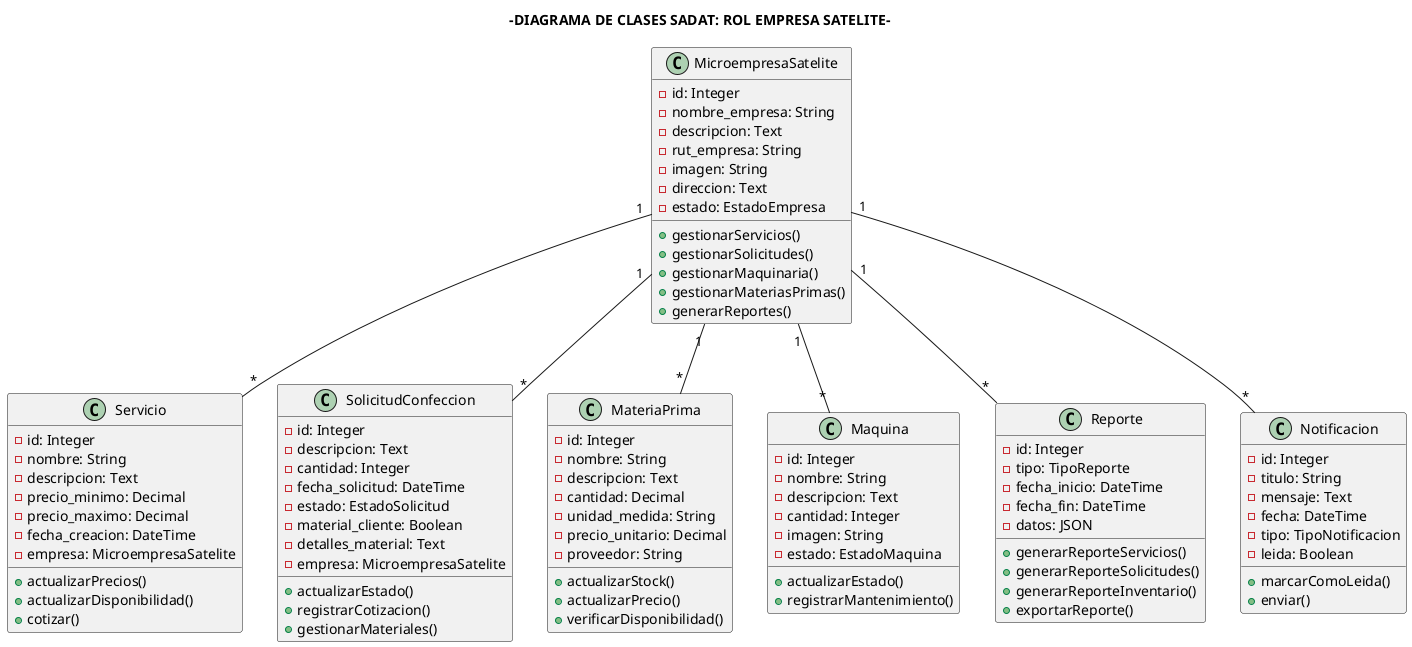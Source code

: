 @startuml
title -DIAGRAMA DE CLASES SADAT: ROL EMPRESA SATELITE-

class MicroempresaSatelite {
  -id: Integer
  -nombre_empresa: String
  -descripcion: Text
  -rut_empresa: String
  -imagen: String
  -direccion: Text
  -estado: EstadoEmpresa
  +gestionarServicios()
  +gestionarSolicitudes()
  +gestionarMaquinaria()
  +gestionarMateriasPrimas()
  +generarReportes()
}

class Servicio {
  -id: Integer
  -nombre: String
  -descripcion: Text
  -precio_minimo: Decimal
  -precio_maximo: Decimal
  -fecha_creacion: DateTime
  -empresa: MicroempresaSatelite
  +actualizarPrecios()
  +actualizarDisponibilidad()
  +cotizar()
}

class SolicitudConfeccion {
  -id: Integer
  -descripcion: Text
  -cantidad: Integer
  -fecha_solicitud: DateTime
  -estado: EstadoSolicitud
  -material_cliente: Boolean
  -detalles_material: Text
  -empresa: MicroempresaSatelite
  +actualizarEstado()
  +registrarCotizacion()
  +gestionarMateriales()
}

class MateriaPrima {
  -id: Integer
  -nombre: String
  -descripcion: Text
  -cantidad: Decimal
  -unidad_medida: String
  -precio_unitario: Decimal
  -proveedor: String
  +actualizarStock()
  +actualizarPrecio()
  +verificarDisponibilidad()
}

class Maquina {
  -id: Integer
  -nombre: String
  -descripcion: Text
  -cantidad: Integer
  -imagen: String
  -estado: EstadoMaquina
  +actualizarEstado()
  +registrarMantenimiento()
}

class Reporte {
  -id: Integer
  -tipo: TipoReporte
  -fecha_inicio: DateTime
  -fecha_fin: DateTime
  -datos: JSON
  +generarReporteServicios()
  +generarReporteSolicitudes()
  +generarReporteInventario()
  +exportarReporte()
}

class Notificacion {
  -id: Integer
  -titulo: String
  -mensaje: Text
  -fecha: DateTime
  -tipo: TipoNotificacion
  -leida: Boolean
  +marcarComoLeida()
  +enviar()
}

MicroempresaSatelite "1" -- "*" Servicio
MicroempresaSatelite "1" -- "*" SolicitudConfeccion
MicroempresaSatelite "1" -- "*" MateriaPrima
MicroempresaSatelite "1" -- "*" Maquina
MicroempresaSatelite "1" -- "*" Reporte
MicroempresaSatelite "1" -- "*" Notificacion

@enduml